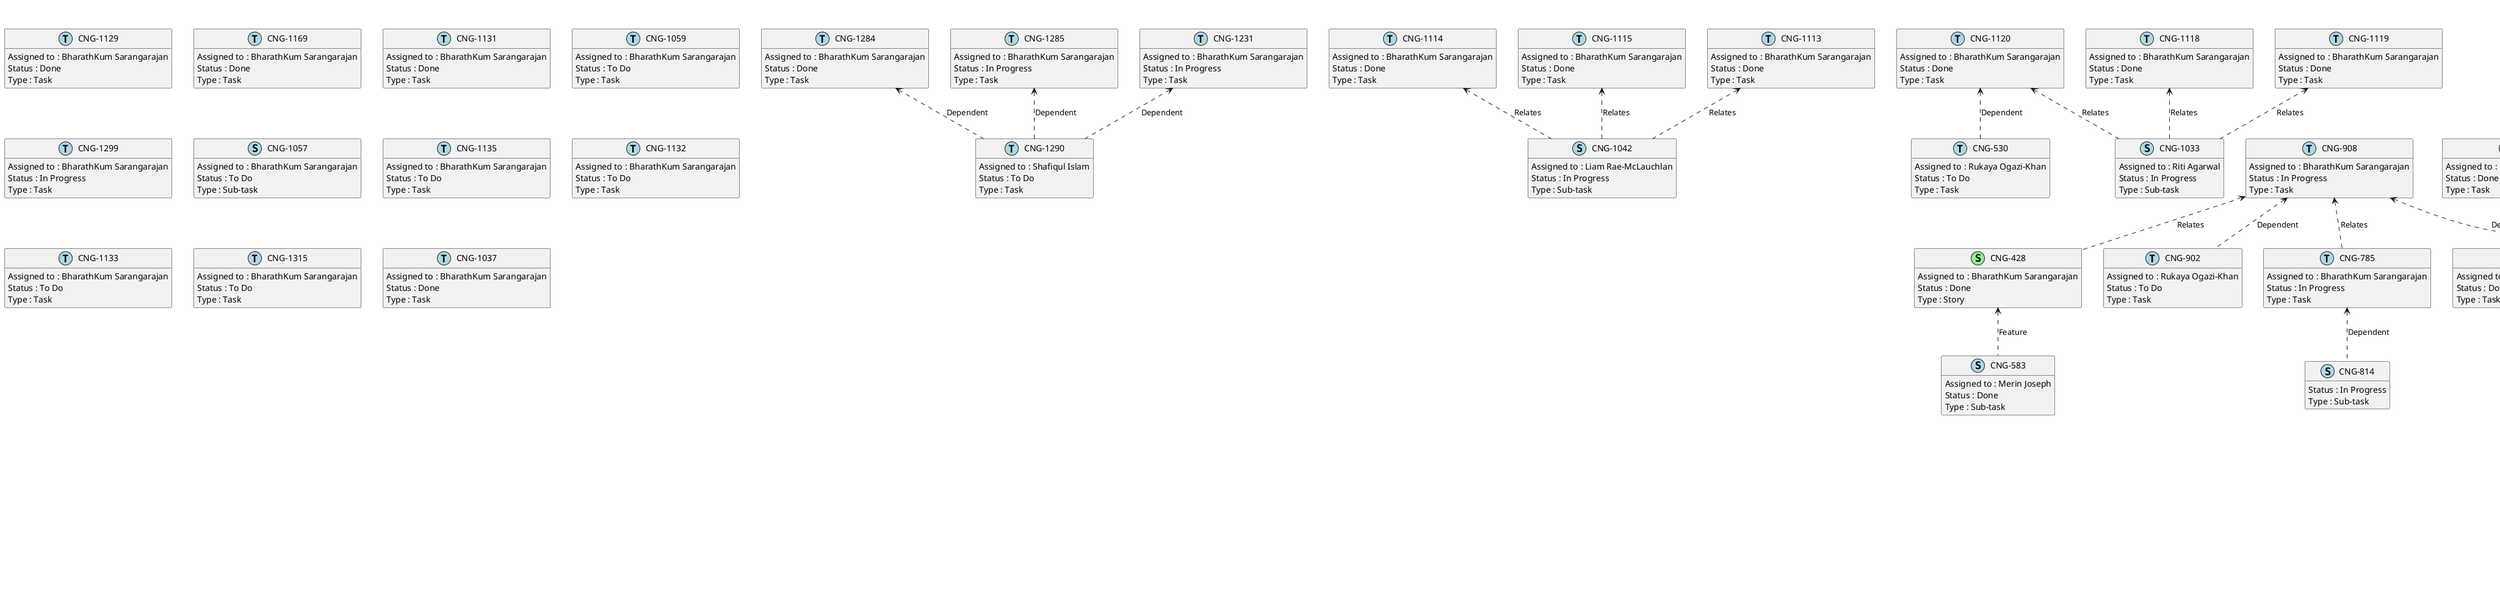 @startuml
'https://plantuml.com/class-diagram

' GENERATE CLASS DIAGRAM ===========
' Generated at    : Thu Apr 18 11:50:48 CEST 2024

title Jira Tickets for Person BharathKum Sarangarajan
hide empty members

legend
Jira Ticket Status
----
(QA) : 1
(In Review (migrated)) : 3
(Done) : 53
(To Do) : 18
(Dev Review) : 1
(In Progress) : 15
(Design Review) : 1
----
Jira Ticket Types
----
(Task) : 72
(Sub-task) : 17
(Story) : 2
(New Feature) : 1
end legend


' Tickets =======
class "CNG-1284" << (T,lightblue) >> {
  Assigned to : BharathKum Sarangarajan
  Status : Done
  Type : Task
}

class "CNG-1042" << (S,lightblue) >> {
  Assigned to : Liam Rae-McLauchlan
  Status : In Progress
  Type : Sub-task
}

class "CNG-1285" << (T,lightblue) >> {
  Assigned to : BharathKum Sarangarajan
  Status : In Progress
  Type : Task
}

class "CNG-1120" << (T,lightblue) >> {
  Assigned to : BharathKum Sarangarajan
  Status : Done
  Type : Task
}

class "CNG-583" << (S,lightblue) >> {
  Assigned to : Merin Joseph
  Status : Done
  Type : Sub-task
}

class "CNG-814" << (S,lightblue) >> {
  Status : In Progress
  Type : Sub-task
}

class "CNG-1129" << (T,lightblue) >> {
  Assigned to : BharathKum Sarangarajan
  Status : Done
  Type : Task
}

class "CNG-818" << (T,lightblue) >> {
  Assigned to : BharathKum Sarangarajan
  Status : Done
  Type : Task
}

class "CNG-530" << (T,lightblue) >> {
  Assigned to : Rukaya Ogazi-Khan
  Status : To Do
  Type : Task
}

class "CNG-1127" << (T,lightblue) >> {
  Assigned to : BharathKum Sarangarajan
  Status : Done
  Type : Task
}

class "CNG-1205" << (T,lightblue) >> {
  Assigned to : Sivagami S
  Status : Done
  Type : Task
}

class "CNG-1128" << (T,lightblue) >> {
  Assigned to : BharathKum Sarangarajan
  Status : Done
  Type : Task
}

class "CNG-1169" << (T,lightblue) >> {
  Assigned to : BharathKum Sarangarajan
  Status : Done
  Type : Task
}

class "CNG-1125" << (T,lightblue) >> {
  Assigned to : BharathKum Sarangarajan
  Status : Done
  Type : Task
}

class "CNG-1247" << (T,lightblue) >> {
  Assigned to : BharathKum Sarangarajan
  Status : Done
  Type : Task
}

class "CNG-1203" << (S,lightblue) >> {
  Assigned to : Shafiqul Islam
  Status : In Progress
  Type : Sub-task
}

class "CNG-1123" << (T,lightblue) >> {
  Assigned to : Deepak Ingwale
  Status : Done
  Type : Task
}

class "CNG-1124" << (T,lightblue) >> {
  Assigned to : BharathKum Sarangarajan
  Status : Done
  Type : Task
}

class "CNG-733" << (T,lightblue) >> {
  Assigned to : Shafiqul Islam
  Status : In Progress
  Type : Task
}

class "CNG-1122" << (T,lightblue) >> {
  Assigned to : BharathKum Sarangarajan
  Status : Done
  Type : Task
}

class "CNG-1097" << (T,lightblue) >> {
  Assigned to : BharathKum Sarangarajan
  Status : Done
  Type : Task
}

class "CNG-1131" << (T,lightblue) >> {
  Assigned to : BharathKum Sarangarajan
  Status : Done
  Type : Task
}

class "CNG-1095" << (T,lightblue) >> {
  Assigned to : BharathKum Sarangarajan
  Status : Done
  Type : Task
}

class "CNG-1051" << (S,lightblue) >> {
  Assigned to : BharathKum Sarangarajan
  Status : Done
  Type : Sub-task
}

class "CNG-1096" << (T,lightblue) >> {
  Assigned to : BharathKum Sarangarajan
  Status : Done
  Type : Task
}

class "CNG-1094" << (T,lightblue) >> {
  Assigned to : BharathKum Sarangarajan
  Status : Done
  Type : Task
}

class "CNG-1290" << (T,lightblue) >> {
  Assigned to : Shafiqul Islam
  Status : To Do
  Type : Task
}

class "CNG-909" << (T,lightblue) >> {
  Assigned to : BharathKum Sarangarajan
  Status : Done
  Type : Task
}

class "CNG-908" << (T,lightblue) >> {
  Assigned to : BharathKum Sarangarajan
  Status : In Progress
  Type : Task
}

class "CNG-428" << (S,lightgreen) >> {
  Assigned to : BharathKum Sarangarajan
  Status : Done
  Type : Story
}

class "CNG-947" << (T,lightblue) >> {
  Assigned to : BharathKum Sarangarajan
  Status : Done
  Type : Task
}

class "CNG-869" << (T,lightblue) >> {
  Assigned to : BharathKum Sarangarajan
  Status : Done
  Type : Task
}

class "CNG-902" << (T,lightblue) >> {
  Assigned to : Rukaya Ogazi-Khan
  Status : To Do
  Type : Task
}

class "CNG-948" << (T,lightblue) >> {
  Assigned to : Sushant Khandelwal
  Status : Done
  Type : Task
}

class "CNG-785" << (T,lightblue) >> {
  Assigned to : BharathKum Sarangarajan
  Status : In Progress
  Type : Task
}

class "CNG-1059" << (T,lightblue) >> {
  Assigned to : BharathKum Sarangarajan
  Status : To Do
  Type : Task
}

class "CNG-1299" << (T,lightblue) >> {
  Assigned to : BharathKum Sarangarajan
  Status : In Progress
  Type : Task
}

class "CNG-1057" << (S,lightblue) >> {
  Assigned to : BharathKum Sarangarajan
  Status : To Do
  Type : Sub-task
}

class "CNG-1014" << (T,lightblue) >> {
  Assigned to : BharathKum Sarangarajan
  Status : Done
  Type : Task
}

class "CNG-1135" << (T,lightblue) >> {
  Assigned to : BharathKum Sarangarajan
  Status : To Do
  Type : Task
}

class "CNG-1099" << (T,lightblue) >> {
  Assigned to : BharathKum Sarangarajan
  Status : Done
  Type : Task
}

class "CNG-1297" << (T,lightblue) >> {
  Assigned to : BharathKum Sarangarajan
  Status : Done
  Type : Task
}

class "CNG-822" << (T,lightblue) >> {
  Assigned to : Sankaranarayanan Kopparasukavi
  Status : Done
  Type : Task
}

class "CNG-1132" << (T,lightblue) >> {
  Assigned to : BharathKum Sarangarajan
  Status : To Do
  Type : Task
}

class "CNG-546" << (N,lightgreen) >> {
  Assigned to : BharathKum Sarangarajan
  Status : Done
  Type : New Feature
}

class "CNG-1254" << (T,lightblue) >> {
  Assigned to : Dileep
  Status : In Progress
  Type : Task
}

class "CNG-1133" << (T,lightblue) >> {
  Assigned to : BharathKum Sarangarajan
  Status : To Do
  Type : Task
}

class "CNG-999" << (T,lightblue) >> {
  Assigned to : Amreen Fathima
  Status : QA
  Type : Task
}

class "CNG-1107" << (T,lightblue) >> {
  Assigned to : Paolo Brunasti
  Status : Design Review
  Type : Task
}

class "CNG-1306" << (T,lightblue) >> {
  Assigned to : BharathKum Sarangarajan
  Status : Done
  Type : Task
}

class "CNG-1028" << (S,lightblue) >> {
  Assigned to : BharathKum Sarangarajan
  Status : Done
  Type : Sub-task
}

class "CNG-1149" << (T,lightblue) >> {
  Assigned to : BharathKum Sarangarajan
  Status : Done
  Type : Task
}

class "CNG-1105" << (T,lightblue) >> {
  Assigned to : BharathKum Sarangarajan
  Status : Done
  Type : Task
}

class "CNG-870" << (T,lightblue) >> {
  Assigned to : Rukaya Ogazi-Khan
  Status : To Do
  Type : Task
}

class "CNG-1227" << (S,lightblue) >> {
  Assigned to : Rukaya Ogazi-Khan
  Status : Done
  Type : Sub-task
}

class "CNG-1106" << (T,lightblue) >> {
  Assigned to : BharathKum Sarangarajan
  Status : Done
  Type : Task
}

class "CNG-1029" << (S,lightblue) >> {
  Assigned to : Shafiqul Islam
  Status : In Review (migrated)
  Type : Sub-task
}

class "CNG-1268" << (T,lightblue) >> {
  Assigned to : BharathKum Sarangarajan
  Status : To Do
  Type : Task
}

class "CNG-1147" << (T,lightblue) >> {
  Assigned to : BharathKum Sarangarajan
  Status : Done
  Type : Task
}

class "CNG-1103" << (T,lightblue) >> {
  Assigned to : BharathKum Sarangarajan
  Status : Done
  Type : Task
}

class "CNG-1269" << (T,lightblue) >> {
  Assigned to : BharathKum Sarangarajan
  Status : Done
  Type : Task
}

class "CNG-1302" << (T,lightblue) >> {
  Assigned to : BharathKum Sarangarajan
  Status : Done
  Type : Task
}

class "CNG-1148" << (T,lightblue) >> {
  Assigned to : BharathKum Sarangarajan
  Status : Done
  Type : Task
}

class "CNG-1104" << (T,lightblue) >> {
  Assigned to : BharathKum Sarangarajan
  Status : Done
  Type : Task
}

class "CNG-556" << (S,lightblue) >> {
  Assigned to : Shafiqul Islam
  Status : Dev Review
  Type : Sub-task
}

class "CNG-875" << (T,lightblue) >> {
  Assigned to : BharathKum Sarangarajan
  Status : Done
  Type : Task
}

class "CNG-1024" << (S,lightblue) >> {
  Assigned to : Shafiqul Islam
  Status : In Review (migrated)
  Type : Sub-task
}

class "CNG-1223" << (S,lightgreen) >> {
  Assigned to : BharathKum Sarangarajan
  Status : To Do
  Type : Story
}

class "CNG-1102" << (T,lightblue) >> {
  Assigned to : BharathKum Sarangarajan
  Status : Done
  Type : Task
}

class "CNG-1264" << (T,lightblue) >> {
  Assigned to : BharathKum Sarangarajan
  Status : To Do
  Type : Task
}

class "CNG-557" << (S,lightblue) >> {
  Assigned to : Shafiqul Islam
  Status : In Progress
  Type : Sub-task
}

class "CNG-1100" << (T,lightblue) >> {
  Assigned to : BharathKum Sarangarajan
  Status : Done
  Type : Task
}

class "CNG-1271" << (T,lightblue) >> {
  Assigned to : BharathKum Sarangarajan
  Status : To Do
  Type : Task
}

class "CNG-1074" << (S,lightblue) >> {
  Assigned to : BharathKum Sarangarajan
  Status : Done
  Type : Sub-task
}

class "CNG-1272" << (T,lightblue) >> {
  Assigned to : BharathKum Sarangarajan
  Status : In Progress
  Type : Task
}

class "CNG-1030" << (S,lightblue) >> {
  Assigned to : Pratik Desai
  Status : In Review (migrated)
  Type : Sub-task
}

class "CNG-1151" << (T,lightblue) >> {
  Assigned to : BharathKum Sarangarajan
  Status : In Progress
  Type : Task
}

class "CNG-1318" << (T,lightblue) >> {
  Assigned to : BharathKum Sarangarajan
  Status : To Do
  Type : Task
}

class "CNG-1118" << (T,lightblue) >> {
  Assigned to : BharathKum Sarangarajan
  Status : Done
  Type : Task
}

class "CNG-1119" << (T,lightblue) >> {
  Assigned to : BharathKum Sarangarajan
  Status : Done
  Type : Task
}

class "CNG-1237" << (T,lightblue) >> {
  Assigned to : Rukaya Ogazi-Khan
  Status : In Progress
  Type : Task
}

class "CNG-684" << (S,lightblue) >> {
  Assigned to : Shafiqul Islam
  Status : To Do
  Type : Sub-task
}

class "CNG-1116" << (T,lightblue) >> {
  Assigned to : BharathKum Sarangarajan
  Status : Done
  Type : Task
}

class "CNG-1315" << (T,lightblue) >> {
  Assigned to : BharathKum Sarangarajan
  Status : To Do
  Type : Task
}

class "CNG-1037" << (T,lightblue) >> {
  Assigned to : BharathKum Sarangarajan
  Status : Done
  Type : Task
}

class "CNG-1114" << (T,lightblue) >> {
  Assigned to : BharathKum Sarangarajan
  Status : Done
  Type : Task
}

class "CNG-685" << (S,lightblue) >> {
  Assigned to : Merin Joseph
  Status : To Do
  Type : Sub-task
}

class "CNG-1115" << (T,lightblue) >> {
  Assigned to : BharathKum Sarangarajan
  Status : Done
  Type : Task
}

class "CNG-1113" << (T,lightblue) >> {
  Assigned to : BharathKum Sarangarajan
  Status : Done
  Type : Task
}

class "CNG-1231" << (T,lightblue) >> {
  Assigned to : BharathKum Sarangarajan
  Status : In Progress
  Type : Task
}

class "CNG-1033" << (S,lightblue) >> {
  Assigned to : Riti Agarwal
  Status : In Progress
  Type : Sub-task
}

class "CNG-1199" << (T,lightblue) >> {
  Assigned to : BharathKum Sarangarajan
  Status : To Do
  Type : Task
}



' Links =======
"CNG-785" <.. "CNG-814" : Dependent
"CNG-546" <.. "CNG-685" : Relates
"CNG-947" <.. "CNG-556" : Dependent
"CNG-947" <.. "CNG-948" : Dependent
"CNG-1097" <.. "CNG-1028" : Relates
"CNG-1095" <.. "CNG-556" : Dependent
"CNG-1095" <.. "CNG-870" : Dependent
"CNG-1095" <.. "CNG-1028" : Relates
"CNG-1096" <.. "CNG-556" : Dependent
"CNG-1096" <.. "CNG-1028" : Relates
"CNG-1094" <.. "CNG-556" : Dependent
"CNG-1094" <.. "CNG-1028" : Relates
"CNG-1099" <.. "CNG-556" : Dependent
"CNG-1099" <.. "CNG-1028" : Relates
"CNG-1284" <.. "CNG-1290" : Dependent
"CNG-1285" <.. "CNG-1290" : Dependent
"CNG-1297" <.. "CNG-557" : Dependent
"CNG-1268" <.. "CNG-1237" : Dependent
"CNG-1269" <.. "CNG-1205" : Dependent
"CNG-1264" <.. "CNG-1254" : Dependent
"CNG-1271" <.. "CNG-1205" : Dependent
"CNG-1272" <.. "CNG-1205" : Dependent
"CNG-1247" <.. "CNG-557" : Dependent
"CNG-1014" <.. "CNG-556" : Dependent
"CNG-1223" <.. "CNG-1203" : Feature
"CNG-1223" <.. "CNG-999" : Relates
"CNG-1231" <.. "CNG-1290" : Dependent
"CNG-428" <.. "CNG-583" : Feature
"CNG-1306" <.. "CNG-557" : Dependent
"CNG-1302" <.. "CNG-557" : Dependent
"CNG-875" <.. "CNG-556" : Dependent
"CNG-1318" <.. "CNG-684" : Relates
"CNG-818" <.. "CNG-556" : Dependent
"CNG-818" <.. "CNG-822" : Dependent
"CNG-869" <.. "CNG-870" : Dependent
"CNG-869" <.. "CNG-556" : Dependent
"CNG-909" <.. "CNG-556" : Dependent
"CNG-908" <.. "CNG-902" : Dependent
"CNG-908" <.. "CNG-556" : Dependent
"CNG-908" <.. "CNG-428" : Relates
"CNG-908" <.. "CNG-785" : Relates
"CNG-1199" <.. "CNG-733" : Approval
"CNG-1149" <.. "CNG-1030" : Relates
"CNG-1147" <.. "CNG-556" : Dependent
"CNG-1147" <.. "CNG-1028" : Relates
"CNG-1148" <.. "CNG-1030" : Relates
"CNG-1151" <.. "CNG-1205" : Blocks
"CNG-1151" <.. "CNG-1227" : Blocks
"CNG-1151" <.. "CNG-1030" : Relates
"CNG-1120" <.. "CNG-530" : Dependent
"CNG-1120" <.. "CNG-1033" : Relates
"CNG-1127" <.. "CNG-1024" : Relates
"CNG-1128" <.. "CNG-556" : Dependent
"CNG-1128" <.. "CNG-870" : Dependent
"CNG-1128" <.. "CNG-1028" : Relates
"CNG-1125" <.. "CNG-1074" : Relates
"CNG-1124" <.. "CNG-1074" : Relates
"CNG-1122" <.. "CNG-557" : Dependent
"CNG-1122" <.. "CNG-1123" : Dependent
"CNG-1122" <.. "CNG-1030" : Relates
"CNG-1105" <.. "CNG-1106" : Dependent
"CNG-1105" <.. "CNG-556" : Dependent
"CNG-1105" <.. "CNG-1028" : Relates
"CNG-1106" <.. "CNG-1107" : Dependent
"CNG-1106" <.. "CNG-556" : Dependent
"CNG-1106" <.. "CNG-1028" : Relates
"CNG-1103" <.. "CNG-556" : Dependent
"CNG-1103" <.. "CNG-1051" : Relates
"CNG-1104" <.. "CNG-556" : Dependent
"CNG-1104" <.. "CNG-1028" : Relates
"CNG-1102" <.. "CNG-556" : Dependent
"CNG-1102" <.. "CNG-1051" : Relates
"CNG-1100" <.. "CNG-556" : Dependent
"CNG-1100" <.. "CNG-1051" : Relates
"CNG-1118" <.. "CNG-1033" : Relates
"CNG-1119" <.. "CNG-1033" : Relates
"CNG-1116" <.. "CNG-1029" : Relates
"CNG-1114" <.. "CNG-1042" : Relates
"CNG-1115" <.. "CNG-1042" : Relates
"CNG-1113" <.. "CNG-1042" : Relates


@enduml
